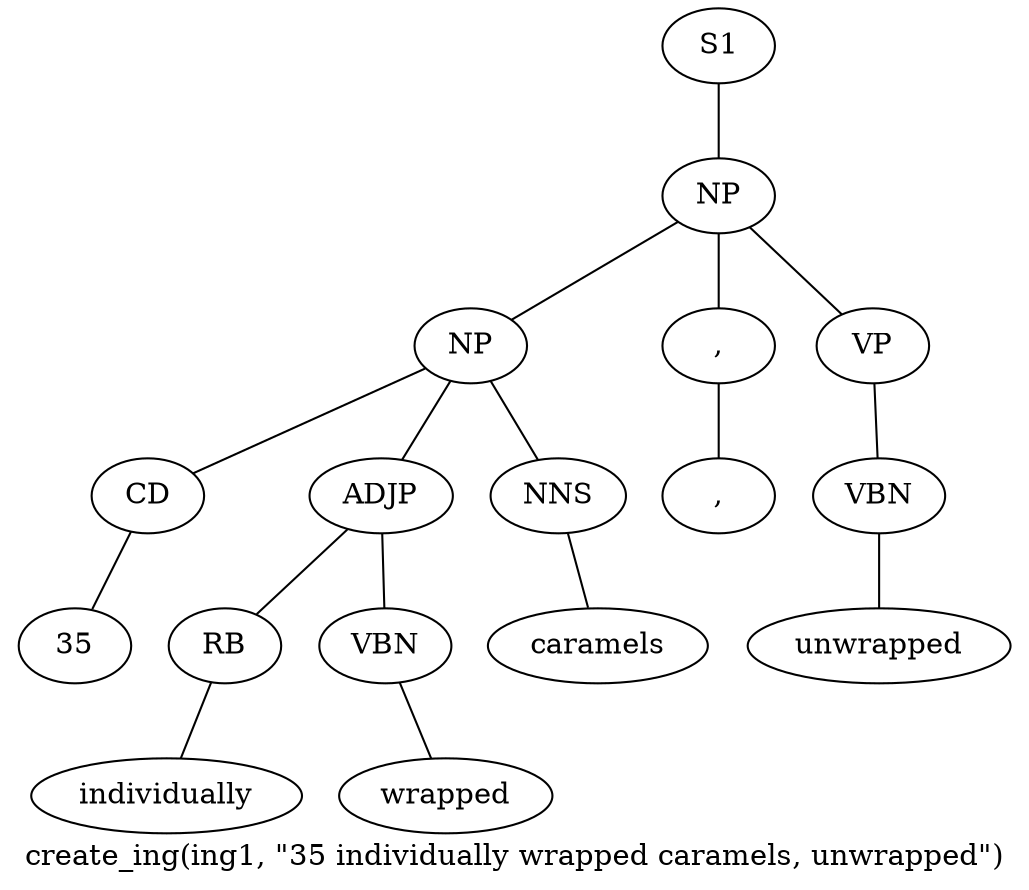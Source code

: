graph SyntaxGraph {
	label = "create_ing(ing1, \"35 individually wrapped caramels, unwrapped\")";
	Node0 [label="S1"];
	Node1 [label="NP"];
	Node2 [label="NP"];
	Node3 [label="CD"];
	Node4 [label="35"];
	Node5 [label="ADJP"];
	Node6 [label="RB"];
	Node7 [label="individually"];
	Node8 [label="VBN"];
	Node9 [label="wrapped"];
	Node10 [label="NNS"];
	Node11 [label="caramels"];
	Node12 [label=","];
	Node13 [label=","];
	Node14 [label="VP"];
	Node15 [label="VBN"];
	Node16 [label="unwrapped"];

	Node0 -- Node1;
	Node1 -- Node2;
	Node1 -- Node12;
	Node1 -- Node14;
	Node2 -- Node3;
	Node2 -- Node5;
	Node2 -- Node10;
	Node3 -- Node4;
	Node5 -- Node6;
	Node5 -- Node8;
	Node6 -- Node7;
	Node8 -- Node9;
	Node10 -- Node11;
	Node12 -- Node13;
	Node14 -- Node15;
	Node15 -- Node16;
}